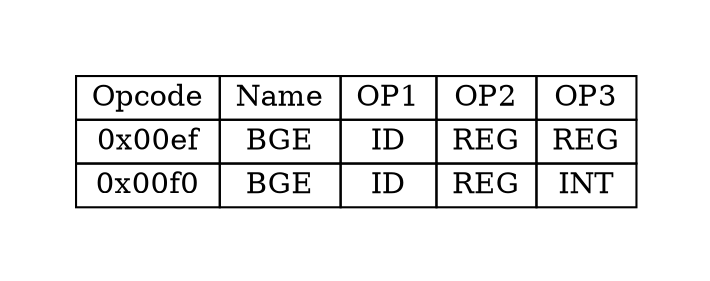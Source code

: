 digraph{
graph [pad="0.5", nodesep="0.5", ranksep="2" ]
node[shape=plain]
Foo [label=<
<table border="0" cellborder="1" cellspacing="0">
<tr><td> Opcode </td> <td> Name </td> <td> OP1 </td><td> OP2 </td><td> OP3 </td> </tr>
<tr><td> 0x00ef </td><td> BGE </td><td> ID </td><td> REG </td><td> REG </td> </tr>
<tr><td> 0x00f0 </td><td> BGE </td><td> ID </td><td> REG </td><td> INT </td> </tr>
</table>>];
}

